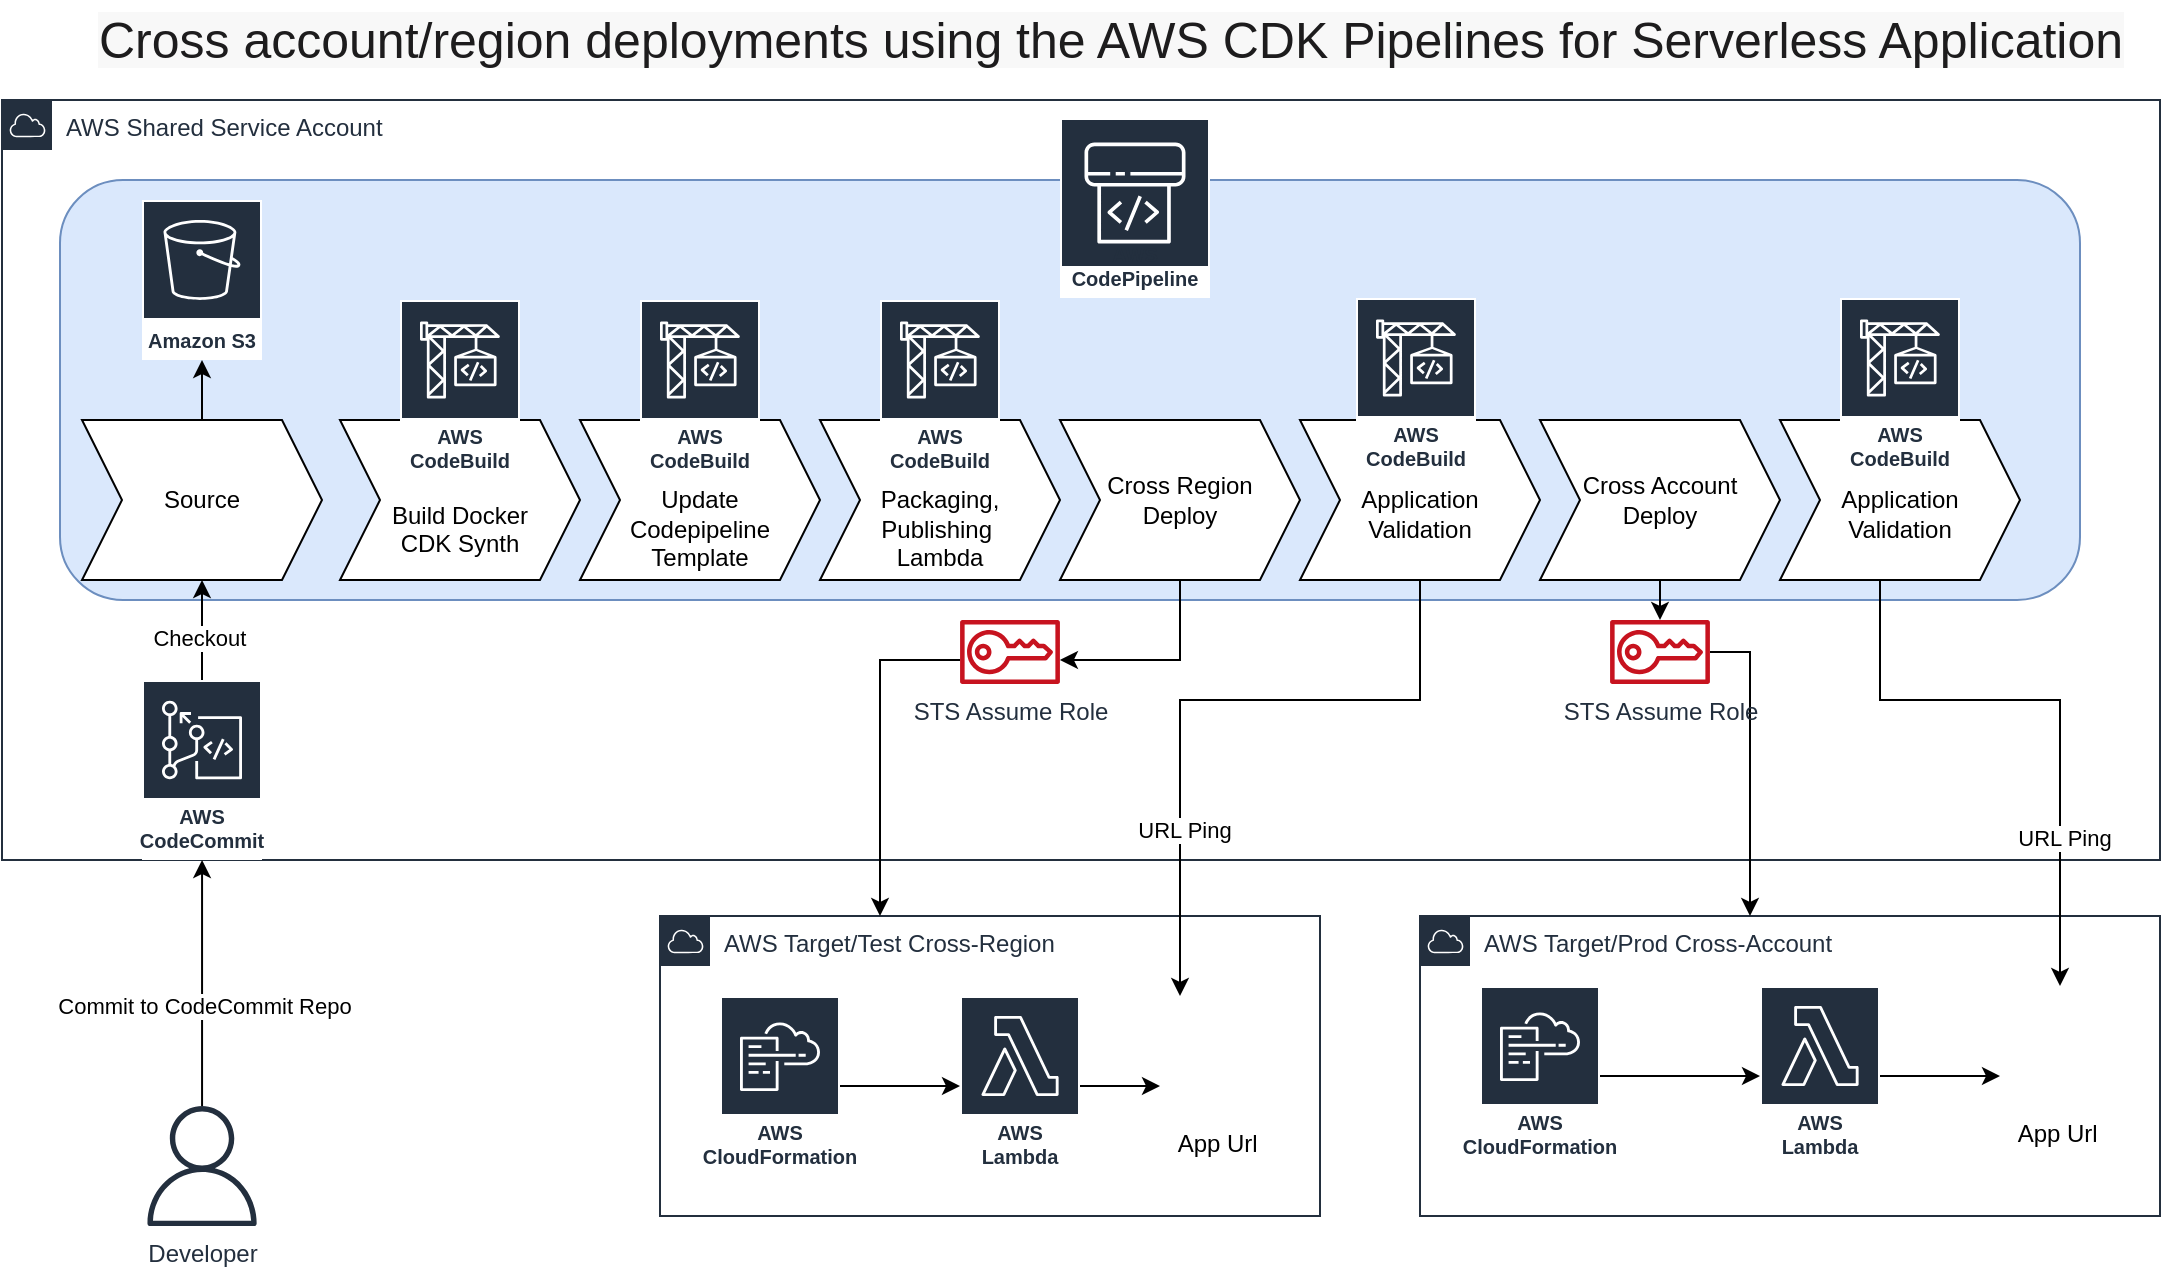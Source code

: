 <mxfile version="13.11.0" type="device"><diagram id="6hGFLwfOUW9BJ-s0fimq" name="Page-1"><mxGraphModel dx="1426" dy="714" grid="1" gridSize="10" guides="1" tooltips="1" connect="1" arrows="1" fold="1" page="1" pageScale="1" pageWidth="827" pageHeight="1169" math="0" shadow="0"><root><mxCell id="0"/><mxCell id="1" parent="0"/><mxCell id="iyhLU-Wv_B1hj9Zx7I8T-41" value="AWS Shared Service Account" style="points=[[0,0],[0.25,0],[0.5,0],[0.75,0],[1,0],[1,0.25],[1,0.5],[1,0.75],[1,1],[0.75,1],[0.5,1],[0.25,1],[0,1],[0,0.75],[0,0.5],[0,0.25]];outlineConnect=0;gradientColor=none;html=1;whiteSpace=wrap;fontSize=12;fontStyle=0;shape=mxgraph.aws4.group;grIcon=mxgraph.aws4.group_aws_cloud;strokeColor=#232F3E;fillColor=none;verticalAlign=top;align=left;spacingLeft=30;fontColor=#232F3E;dashed=0;" vertex="1" parent="1"><mxGeometry x="40" y="80" width="1079" height="380" as="geometry"/></mxCell><mxCell id="iyhLU-Wv_B1hj9Zx7I8T-84" value="" style="rounded=1;whiteSpace=wrap;html=1;fillColor=#dae8fc;strokeColor=#6c8ebf;" vertex="1" parent="1"><mxGeometry x="69" y="120" width="1010" height="210" as="geometry"/></mxCell><mxCell id="iyhLU-Wv_B1hj9Zx7I8T-42" value="AWS Target/Test Cross-Region" style="points=[[0,0],[0.25,0],[0.5,0],[0.75,0],[1,0],[1,0.25],[1,0.5],[1,0.75],[1,1],[0.75,1],[0.5,1],[0.25,1],[0,1],[0,0.75],[0,0.5],[0,0.25]];outlineConnect=0;gradientColor=none;html=1;whiteSpace=wrap;fontSize=12;fontStyle=0;shape=mxgraph.aws4.group;grIcon=mxgraph.aws4.group_aws_cloud;strokeColor=#232F3E;fillColor=none;verticalAlign=top;align=left;spacingLeft=30;fontColor=#232F3E;dashed=0;" vertex="1" parent="1"><mxGeometry x="369" y="488" width="330" height="150" as="geometry"/></mxCell><mxCell id="iyhLU-Wv_B1hj9Zx7I8T-95" style="edgeStyle=orthogonalEdgeStyle;rounded=0;orthogonalLoop=1;jettySize=auto;html=1;exitX=0.5;exitY=0;exitDx=0;exitDy=0;" edge="1" parent="1" source="iyhLU-Wv_B1hj9Zx7I8T-44" target="iyhLU-Wv_B1hj9Zx7I8T-94"><mxGeometry relative="1" as="geometry"/></mxCell><mxCell id="iyhLU-Wv_B1hj9Zx7I8T-44" value="Source" style="shape=step;perimeter=stepPerimeter;whiteSpace=wrap;html=1;fixedSize=1;" vertex="1" parent="1"><mxGeometry x="80" y="240" width="120" height="80" as="geometry"/></mxCell><mxCell id="iyhLU-Wv_B1hj9Zx7I8T-45" value="&lt;br&gt;&lt;br&gt;Build Docker&lt;br&gt;CDK Synth" style="shape=step;perimeter=stepPerimeter;whiteSpace=wrap;html=1;fixedSize=1;" vertex="1" parent="1"><mxGeometry x="209" y="240" width="120" height="80" as="geometry"/></mxCell><mxCell id="iyhLU-Wv_B1hj9Zx7I8T-46" value="&lt;br&gt;&lt;br&gt;Update &lt;br&gt;Codepipeline Template" style="shape=step;perimeter=stepPerimeter;whiteSpace=wrap;html=1;fixedSize=1;" vertex="1" parent="1"><mxGeometry x="329" y="240" width="120" height="80" as="geometry"/></mxCell><mxCell id="iyhLU-Wv_B1hj9Zx7I8T-47" value="&amp;nbsp;&lt;br&gt;&lt;br&gt;Packaging, Publishing&amp;nbsp;&lt;br&gt;Lambda" style="shape=step;perimeter=stepPerimeter;whiteSpace=wrap;html=1;fixedSize=1;" vertex="1" parent="1"><mxGeometry x="449" y="240" width="120" height="80" as="geometry"/></mxCell><mxCell id="iyhLU-Wv_B1hj9Zx7I8T-48" value="AWS Target/Prod Cross-Account" style="points=[[0,0],[0.25,0],[0.5,0],[0.75,0],[1,0],[1,0.25],[1,0.5],[1,0.75],[1,1],[0.75,1],[0.5,1],[0.25,1],[0,1],[0,0.75],[0,0.5],[0,0.25]];outlineConnect=0;gradientColor=none;html=1;whiteSpace=wrap;fontSize=12;fontStyle=0;shape=mxgraph.aws4.group;grIcon=mxgraph.aws4.group_aws_cloud;strokeColor=#232F3E;fillColor=none;verticalAlign=top;align=left;spacingLeft=30;fontColor=#232F3E;dashed=0;" vertex="1" parent="1"><mxGeometry x="749" y="488" width="370" height="150" as="geometry"/></mxCell><mxCell id="iyhLU-Wv_B1hj9Zx7I8T-62" style="edgeStyle=orthogonalEdgeStyle;rounded=0;orthogonalLoop=1;jettySize=auto;html=1;" edge="1" parent="1" source="iyhLU-Wv_B1hj9Zx7I8T-76" target="iyhLU-Wv_B1hj9Zx7I8T-42"><mxGeometry relative="1" as="geometry"><Array as="points"><mxPoint x="479" y="360"/></Array></mxGeometry></mxCell><mxCell id="iyhLU-Wv_B1hj9Zx7I8T-49" value="Cross Region&lt;br&gt;Deploy" style="shape=step;perimeter=stepPerimeter;whiteSpace=wrap;html=1;fixedSize=1;" vertex="1" parent="1"><mxGeometry x="569" y="240" width="120" height="80" as="geometry"/></mxCell><mxCell id="iyhLU-Wv_B1hj9Zx7I8T-67" style="edgeStyle=orthogonalEdgeStyle;rounded=0;orthogonalLoop=1;jettySize=auto;html=1;exitX=0.5;exitY=1;exitDx=0;exitDy=0;" edge="1" parent="1" source="iyhLU-Wv_B1hj9Zx7I8T-50" target="iyhLU-Wv_B1hj9Zx7I8T-66"><mxGeometry relative="1" as="geometry"><Array as="points"><mxPoint x="749" y="380"/><mxPoint x="629" y="380"/></Array></mxGeometry></mxCell><mxCell id="iyhLU-Wv_B1hj9Zx7I8T-68" value="URL Ping" style="edgeLabel;html=1;align=center;verticalAlign=middle;resizable=0;points=[];" vertex="1" connectable="0" parent="iyhLU-Wv_B1hj9Zx7I8T-67"><mxGeometry x="0.493" y="2" relative="1" as="geometry"><mxPoint as="offset"/></mxGeometry></mxCell><mxCell id="iyhLU-Wv_B1hj9Zx7I8T-50" value="&lt;br&gt;Application&lt;br&gt;Validation" style="shape=step;perimeter=stepPerimeter;whiteSpace=wrap;html=1;fixedSize=1;" vertex="1" parent="1"><mxGeometry x="689" y="240" width="120" height="80" as="geometry"/></mxCell><mxCell id="iyhLU-Wv_B1hj9Zx7I8T-51" value="AWS CodeBuild" style="outlineConnect=0;fontColor=#232F3E;gradientColor=none;strokeColor=#ffffff;fillColor=#232F3E;dashed=0;verticalLabelPosition=middle;verticalAlign=bottom;align=center;html=1;whiteSpace=wrap;fontSize=10;fontStyle=1;spacing=3;shape=mxgraph.aws4.productIcon;prIcon=mxgraph.aws4.codebuild;" vertex="1" parent="1"><mxGeometry x="239" y="180" width="60" height="90" as="geometry"/></mxCell><mxCell id="iyhLU-Wv_B1hj9Zx7I8T-52" value="AWS CodeBuild" style="outlineConnect=0;fontColor=#232F3E;gradientColor=none;strokeColor=#ffffff;fillColor=#232F3E;dashed=0;verticalLabelPosition=middle;verticalAlign=bottom;align=center;html=1;whiteSpace=wrap;fontSize=10;fontStyle=1;spacing=3;shape=mxgraph.aws4.productIcon;prIcon=mxgraph.aws4.codebuild;" vertex="1" parent="1"><mxGeometry x="359" y="180" width="60" height="90" as="geometry"/></mxCell><mxCell id="iyhLU-Wv_B1hj9Zx7I8T-64" style="edgeStyle=orthogonalEdgeStyle;rounded=0;orthogonalLoop=1;jettySize=auto;html=1;" edge="1" parent="1" source="iyhLU-Wv_B1hj9Zx7I8T-53" target="iyhLU-Wv_B1hj9Zx7I8T-55"><mxGeometry relative="1" as="geometry"/></mxCell><mxCell id="iyhLU-Wv_B1hj9Zx7I8T-53" value="AWS CloudFormation" style="outlineConnect=0;fontColor=#232F3E;gradientColor=none;strokeColor=#ffffff;fillColor=#232F3E;dashed=0;verticalLabelPosition=middle;verticalAlign=bottom;align=center;html=1;whiteSpace=wrap;fontSize=10;fontStyle=1;spacing=3;shape=mxgraph.aws4.productIcon;prIcon=mxgraph.aws4.cloudformation;" vertex="1" parent="1"><mxGeometry x="399" y="528" width="60" height="90" as="geometry"/></mxCell><mxCell id="iyhLU-Wv_B1hj9Zx7I8T-65" style="edgeStyle=orthogonalEdgeStyle;rounded=0;orthogonalLoop=1;jettySize=auto;html=1;" edge="1" parent="1" source="iyhLU-Wv_B1hj9Zx7I8T-54" target="iyhLU-Wv_B1hj9Zx7I8T-56"><mxGeometry relative="1" as="geometry"/></mxCell><mxCell id="iyhLU-Wv_B1hj9Zx7I8T-54" value="AWS CloudFormation" style="outlineConnect=0;fontColor=#232F3E;gradientColor=none;strokeColor=#ffffff;fillColor=#232F3E;dashed=0;verticalLabelPosition=middle;verticalAlign=bottom;align=center;html=1;whiteSpace=wrap;fontSize=10;fontStyle=1;spacing=3;shape=mxgraph.aws4.productIcon;prIcon=mxgraph.aws4.cloudformation;" vertex="1" parent="1"><mxGeometry x="779" y="523" width="60" height="90" as="geometry"/></mxCell><mxCell id="iyhLU-Wv_B1hj9Zx7I8T-72" style="edgeStyle=orthogonalEdgeStyle;rounded=0;orthogonalLoop=1;jettySize=auto;html=1;entryX=0;entryY=0.75;entryDx=0;entryDy=0;" edge="1" parent="1" source="iyhLU-Wv_B1hj9Zx7I8T-55" target="iyhLU-Wv_B1hj9Zx7I8T-66"><mxGeometry relative="1" as="geometry"/></mxCell><mxCell id="iyhLU-Wv_B1hj9Zx7I8T-55" value="AWS Lambda" style="outlineConnect=0;fontColor=#232F3E;gradientColor=none;strokeColor=#ffffff;fillColor=#232F3E;dashed=0;verticalLabelPosition=middle;verticalAlign=bottom;align=center;html=1;whiteSpace=wrap;fontSize=10;fontStyle=1;spacing=3;shape=mxgraph.aws4.productIcon;prIcon=mxgraph.aws4.lambda;" vertex="1" parent="1"><mxGeometry x="519" y="528" width="60" height="90" as="geometry"/></mxCell><mxCell id="iyhLU-Wv_B1hj9Zx7I8T-74" style="edgeStyle=orthogonalEdgeStyle;rounded=0;orthogonalLoop=1;jettySize=auto;html=1;entryX=0;entryY=0.75;entryDx=0;entryDy=0;" edge="1" parent="1" source="iyhLU-Wv_B1hj9Zx7I8T-56" target="iyhLU-Wv_B1hj9Zx7I8T-71"><mxGeometry relative="1" as="geometry"/></mxCell><mxCell id="iyhLU-Wv_B1hj9Zx7I8T-56" value="AWS Lambda" style="outlineConnect=0;fontColor=#232F3E;gradientColor=none;strokeColor=#ffffff;fillColor=#232F3E;dashed=0;verticalLabelPosition=middle;verticalAlign=bottom;align=center;html=1;whiteSpace=wrap;fontSize=10;fontStyle=1;spacing=3;shape=mxgraph.aws4.productIcon;prIcon=mxgraph.aws4.lambda;" vertex="1" parent="1"><mxGeometry x="919" y="523" width="60" height="90" as="geometry"/></mxCell><mxCell id="iyhLU-Wv_B1hj9Zx7I8T-57" value="AWS CodeBuild" style="outlineConnect=0;fontColor=#232F3E;gradientColor=none;strokeColor=#ffffff;fillColor=#232F3E;dashed=0;verticalLabelPosition=middle;verticalAlign=bottom;align=center;html=1;whiteSpace=wrap;fontSize=10;fontStyle=1;spacing=3;shape=mxgraph.aws4.productIcon;prIcon=mxgraph.aws4.codebuild;" vertex="1" parent="1"><mxGeometry x="717" y="179" width="60" height="90" as="geometry"/></mxCell><mxCell id="iyhLU-Wv_B1hj9Zx7I8T-63" style="edgeStyle=orthogonalEdgeStyle;rounded=0;orthogonalLoop=1;jettySize=auto;html=1;" edge="1" parent="1" source="iyhLU-Wv_B1hj9Zx7I8T-79" target="iyhLU-Wv_B1hj9Zx7I8T-48"><mxGeometry relative="1" as="geometry"><Array as="points"><mxPoint x="914" y="356"/></Array></mxGeometry></mxCell><mxCell id="iyhLU-Wv_B1hj9Zx7I8T-58" value="Cross Account&lt;br&gt;Deploy" style="shape=step;perimeter=stepPerimeter;whiteSpace=wrap;html=1;fixedSize=1;" vertex="1" parent="1"><mxGeometry x="809" y="240" width="120" height="80" as="geometry"/></mxCell><mxCell id="iyhLU-Wv_B1hj9Zx7I8T-60" value="AWS CodeBuild" style="outlineConnect=0;fontColor=#232F3E;gradientColor=none;strokeColor=#ffffff;fillColor=#232F3E;dashed=0;verticalLabelPosition=middle;verticalAlign=bottom;align=center;html=1;whiteSpace=wrap;fontSize=10;fontStyle=1;spacing=3;shape=mxgraph.aws4.productIcon;prIcon=mxgraph.aws4.codebuild;" vertex="1" parent="1"><mxGeometry x="479" y="180" width="60" height="90" as="geometry"/></mxCell><mxCell id="iyhLU-Wv_B1hj9Zx7I8T-61" value="&lt;br&gt;Application&lt;br&gt;Validation" style="shape=step;perimeter=stepPerimeter;whiteSpace=wrap;html=1;fixedSize=1;" vertex="1" parent="1"><mxGeometry x="929" y="240" width="120" height="80" as="geometry"/></mxCell><mxCell id="iyhLU-Wv_B1hj9Zx7I8T-66" value="App Url&amp;nbsp;" style="shape=image;html=1;verticalAlign=top;verticalLabelPosition=bottom;labelBackgroundColor=#ffffff;imageAspect=0;aspect=fixed;image=https://cdn4.iconfinder.com/data/icons/web-development-5/500/checked-www-domain-window-128.png" vertex="1" parent="1"><mxGeometry x="619" y="528" width="60" height="60" as="geometry"/></mxCell><mxCell id="iyhLU-Wv_B1hj9Zx7I8T-69" style="edgeStyle=orthogonalEdgeStyle;rounded=0;orthogonalLoop=1;jettySize=auto;html=1;exitX=0.5;exitY=1;exitDx=0;exitDy=0;entryX=0.5;entryY=0;entryDx=0;entryDy=0;" edge="1" parent="1" target="iyhLU-Wv_B1hj9Zx7I8T-71"><mxGeometry relative="1" as="geometry"><mxPoint x="979" y="320" as="sourcePoint"/><mxPoint x="1059" y="460" as="targetPoint"/><Array as="points"><mxPoint x="979" y="380"/><mxPoint x="1069" y="380"/></Array></mxGeometry></mxCell><mxCell id="iyhLU-Wv_B1hj9Zx7I8T-70" value="URL Ping" style="edgeLabel;html=1;align=center;verticalAlign=middle;resizable=0;points=[];" vertex="1" connectable="0" parent="iyhLU-Wv_B1hj9Zx7I8T-69"><mxGeometry x="0.493" y="2" relative="1" as="geometry"><mxPoint as="offset"/></mxGeometry></mxCell><mxCell id="iyhLU-Wv_B1hj9Zx7I8T-71" value="App Url&amp;nbsp;" style="shape=image;html=1;verticalAlign=top;verticalLabelPosition=bottom;labelBackgroundColor=#ffffff;imageAspect=0;aspect=fixed;image=https://cdn4.iconfinder.com/data/icons/web-development-5/500/checked-www-domain-window-128.png" vertex="1" parent="1"><mxGeometry x="1039" y="523" width="60" height="60" as="geometry"/></mxCell><mxCell id="iyhLU-Wv_B1hj9Zx7I8T-76" value="STS Assume Role" style="outlineConnect=0;fontColor=#232F3E;gradientColor=none;fillColor=#C7131F;strokeColor=none;dashed=0;verticalLabelPosition=bottom;verticalAlign=top;align=center;html=1;fontSize=12;fontStyle=0;aspect=fixed;pointerEvents=1;shape=mxgraph.aws4.sts;" vertex="1" parent="1"><mxGeometry x="519" y="340" width="50" height="32.05" as="geometry"/></mxCell><mxCell id="iyhLU-Wv_B1hj9Zx7I8T-77" style="edgeStyle=orthogonalEdgeStyle;rounded=0;orthogonalLoop=1;jettySize=auto;html=1;" edge="1" parent="1" source="iyhLU-Wv_B1hj9Zx7I8T-49" target="iyhLU-Wv_B1hj9Zx7I8T-76"><mxGeometry relative="1" as="geometry"><mxPoint x="629" y="320" as="sourcePoint"/><mxPoint x="479" y="460" as="targetPoint"/><Array as="points"><mxPoint x="629" y="360"/></Array></mxGeometry></mxCell><mxCell id="iyhLU-Wv_B1hj9Zx7I8T-79" value="STS Assume Role" style="outlineConnect=0;fontColor=#232F3E;gradientColor=none;fillColor=#C7131F;strokeColor=none;dashed=0;verticalLabelPosition=bottom;verticalAlign=top;align=center;html=1;fontSize=12;fontStyle=0;aspect=fixed;pointerEvents=1;shape=mxgraph.aws4.sts;" vertex="1" parent="1"><mxGeometry x="844" y="340" width="50" height="32.05" as="geometry"/></mxCell><mxCell id="iyhLU-Wv_B1hj9Zx7I8T-80" style="edgeStyle=orthogonalEdgeStyle;rounded=0;orthogonalLoop=1;jettySize=auto;html=1;" edge="1" parent="1" source="iyhLU-Wv_B1hj9Zx7I8T-58" target="iyhLU-Wv_B1hj9Zx7I8T-79"><mxGeometry relative="1" as="geometry"><mxPoint x="869" y="320" as="sourcePoint"/><mxPoint x="914" y="460" as="targetPoint"/><Array as="points"/></mxGeometry></mxCell><mxCell id="iyhLU-Wv_B1hj9Zx7I8T-82" value="&lt;font style=&quot;font-size: 25px&quot;&gt;&lt;span style=&quot;color: rgb(29 , 28 , 29) ; font-weight: 400 ; text-align: left ; background-color: rgb(248 , 248 , 248)&quot;&gt;Cross account/region&lt;/span&gt;&lt;span style=&quot;color: rgb(29 , 28 , 29) ; font-weight: 400 ; text-align: left ; background-color: rgb(248 , 248 , 248)&quot;&gt;&amp;nbsp;deployments using the AWS CDK Pipelines for Serverless Application&lt;/span&gt;&lt;/font&gt;" style="text;strokeColor=none;fillColor=none;html=1;fontSize=24;fontStyle=1;verticalAlign=middle;align=center;" vertex="1" parent="1"><mxGeometry x="99" y="30" width="990" height="40" as="geometry"/></mxCell><mxCell id="iyhLU-Wv_B1hj9Zx7I8T-85" value="AWS CodePipeline" style="outlineConnect=0;fontColor=#232F3E;gradientColor=none;strokeColor=#ffffff;fillColor=#232F3E;dashed=0;verticalLabelPosition=middle;verticalAlign=bottom;align=center;html=1;whiteSpace=wrap;fontSize=10;fontStyle=1;spacing=3;shape=mxgraph.aws4.productIcon;prIcon=mxgraph.aws4.codepipeline;" vertex="1" parent="1"><mxGeometry x="569" y="89" width="75" height="90" as="geometry"/></mxCell><mxCell id="iyhLU-Wv_B1hj9Zx7I8T-91" style="edgeStyle=orthogonalEdgeStyle;rounded=0;orthogonalLoop=1;jettySize=auto;html=1;" edge="1" parent="1" source="iyhLU-Wv_B1hj9Zx7I8T-43" target="iyhLU-Wv_B1hj9Zx7I8T-44"><mxGeometry relative="1" as="geometry"/></mxCell><mxCell id="iyhLU-Wv_B1hj9Zx7I8T-93" value="Checkout&amp;nbsp;" style="edgeLabel;html=1;align=center;verticalAlign=middle;resizable=0;points=[];" vertex="1" connectable="0" parent="iyhLU-Wv_B1hj9Zx7I8T-91"><mxGeometry x="-0.16" relative="1" as="geometry"><mxPoint as="offset"/></mxGeometry></mxCell><mxCell id="iyhLU-Wv_B1hj9Zx7I8T-43" value="AWS CodeCommit" style="outlineConnect=0;fontColor=#232F3E;gradientColor=none;strokeColor=#ffffff;fillColor=#232F3E;dashed=0;verticalLabelPosition=middle;verticalAlign=bottom;align=center;html=1;whiteSpace=wrap;fontSize=10;fontStyle=1;spacing=3;shape=mxgraph.aws4.productIcon;prIcon=mxgraph.aws4.codecommit;" vertex="1" parent="1"><mxGeometry x="110" y="370" width="60" height="90" as="geometry"/></mxCell><mxCell id="iyhLU-Wv_B1hj9Zx7I8T-59" value="AWS CodeBuild" style="outlineConnect=0;fontColor=#232F3E;gradientColor=none;strokeColor=#ffffff;fillColor=#232F3E;dashed=0;verticalLabelPosition=middle;verticalAlign=bottom;align=center;html=1;whiteSpace=wrap;fontSize=10;fontStyle=1;spacing=3;shape=mxgraph.aws4.productIcon;prIcon=mxgraph.aws4.codebuild;" vertex="1" parent="1"><mxGeometry x="959" y="179" width="60" height="90" as="geometry"/></mxCell><mxCell id="iyhLU-Wv_B1hj9Zx7I8T-90" style="edgeStyle=orthogonalEdgeStyle;rounded=0;orthogonalLoop=1;jettySize=auto;html=1;" edge="1" parent="1" source="iyhLU-Wv_B1hj9Zx7I8T-87" target="iyhLU-Wv_B1hj9Zx7I8T-43"><mxGeometry relative="1" as="geometry"/></mxCell><mxCell id="iyhLU-Wv_B1hj9Zx7I8T-92" value="Commit to CodeCommit Repo" style="edgeLabel;html=1;align=center;verticalAlign=middle;resizable=0;points=[];" vertex="1" connectable="0" parent="iyhLU-Wv_B1hj9Zx7I8T-90"><mxGeometry x="-0.187" y="-1" relative="1" as="geometry"><mxPoint as="offset"/></mxGeometry></mxCell><mxCell id="iyhLU-Wv_B1hj9Zx7I8T-87" value="Developer" style="outlineConnect=0;fontColor=#232F3E;gradientColor=none;fillColor=#232F3E;strokeColor=none;dashed=0;verticalLabelPosition=bottom;verticalAlign=top;align=center;html=1;fontSize=12;fontStyle=0;aspect=fixed;pointerEvents=1;shape=mxgraph.aws4.user;" vertex="1" parent="1"><mxGeometry x="110" y="583" width="60.06" height="60.06" as="geometry"/></mxCell><mxCell id="iyhLU-Wv_B1hj9Zx7I8T-94" value="Amazon S3" style="outlineConnect=0;fontColor=#232F3E;gradientColor=none;strokeColor=#ffffff;fillColor=#232F3E;dashed=0;verticalLabelPosition=middle;verticalAlign=bottom;align=center;html=1;whiteSpace=wrap;fontSize=10;fontStyle=1;spacing=3;shape=mxgraph.aws4.productIcon;prIcon=mxgraph.aws4.s3;" vertex="1" parent="1"><mxGeometry x="110" y="130" width="60" height="80" as="geometry"/></mxCell></root></mxGraphModel></diagram></mxfile>